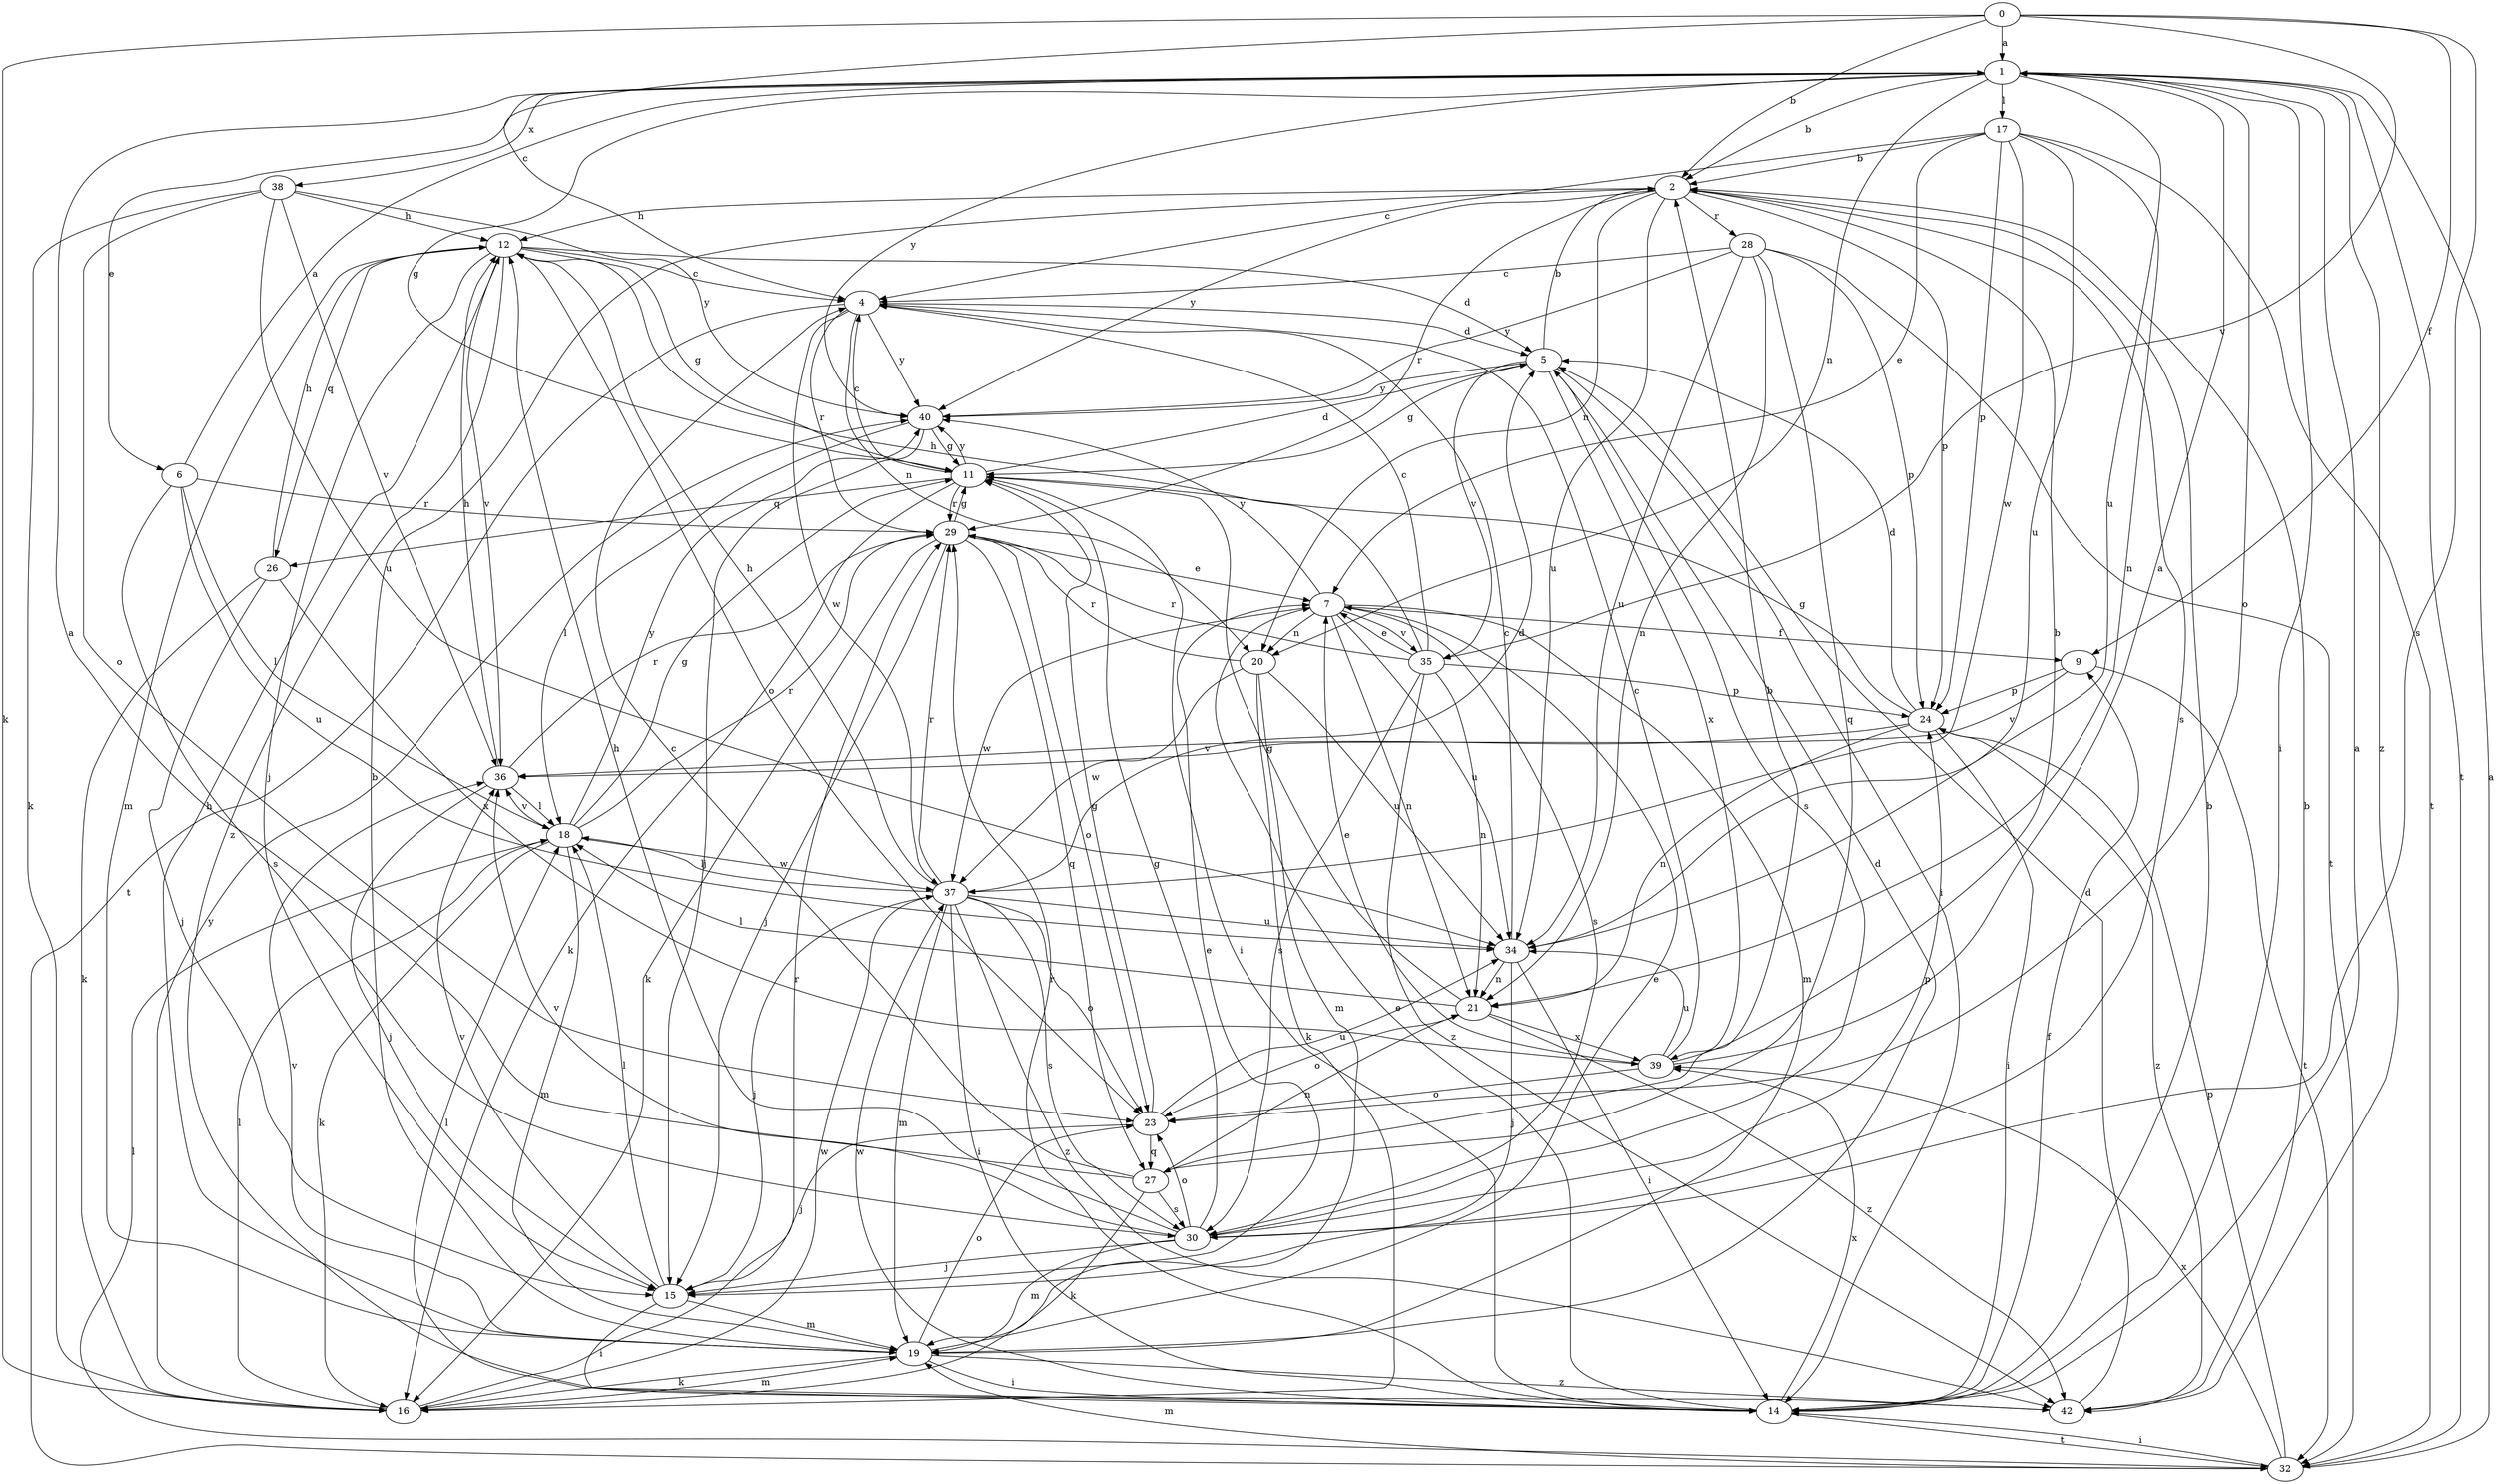 strict digraph  {
0;
1;
2;
4;
5;
6;
7;
9;
11;
12;
14;
15;
16;
17;
18;
19;
20;
21;
23;
24;
26;
27;
28;
29;
30;
32;
34;
35;
36;
37;
38;
39;
40;
42;
0 -> 1  [label=a];
0 -> 2  [label=b];
0 -> 4  [label=c];
0 -> 9  [label=f];
0 -> 16  [label=k];
0 -> 30  [label=s];
0 -> 35  [label=v];
1 -> 2  [label=b];
1 -> 6  [label=e];
1 -> 11  [label=g];
1 -> 14  [label=i];
1 -> 17  [label=l];
1 -> 20  [label=n];
1 -> 23  [label=o];
1 -> 32  [label=t];
1 -> 34  [label=u];
1 -> 38  [label=x];
1 -> 40  [label=y];
1 -> 42  [label=z];
2 -> 12  [label=h];
2 -> 20  [label=n];
2 -> 24  [label=p];
2 -> 28  [label=r];
2 -> 29  [label=r];
2 -> 30  [label=s];
2 -> 34  [label=u];
2 -> 40  [label=y];
4 -> 5  [label=d];
4 -> 20  [label=n];
4 -> 29  [label=r];
4 -> 32  [label=t];
4 -> 37  [label=w];
4 -> 40  [label=y];
5 -> 2  [label=b];
5 -> 11  [label=g];
5 -> 14  [label=i];
5 -> 30  [label=s];
5 -> 35  [label=v];
5 -> 39  [label=x];
5 -> 40  [label=y];
6 -> 1  [label=a];
6 -> 18  [label=l];
6 -> 29  [label=r];
6 -> 30  [label=s];
6 -> 34  [label=u];
7 -> 9  [label=f];
7 -> 19  [label=m];
7 -> 20  [label=n];
7 -> 21  [label=n];
7 -> 30  [label=s];
7 -> 34  [label=u];
7 -> 35  [label=v];
7 -> 37  [label=w];
7 -> 40  [label=y];
9 -> 24  [label=p];
9 -> 32  [label=t];
9 -> 36  [label=v];
11 -> 4  [label=c];
11 -> 5  [label=d];
11 -> 14  [label=i];
11 -> 16  [label=k];
11 -> 26  [label=q];
11 -> 29  [label=r];
11 -> 40  [label=y];
12 -> 4  [label=c];
12 -> 5  [label=d];
12 -> 11  [label=g];
12 -> 15  [label=j];
12 -> 19  [label=m];
12 -> 23  [label=o];
12 -> 26  [label=q];
12 -> 36  [label=v];
12 -> 42  [label=z];
14 -> 1  [label=a];
14 -> 2  [label=b];
14 -> 7  [label=e];
14 -> 9  [label=f];
14 -> 18  [label=l];
14 -> 29  [label=r];
14 -> 32  [label=t];
14 -> 37  [label=w];
14 -> 39  [label=x];
15 -> 7  [label=e];
15 -> 14  [label=i];
15 -> 18  [label=l];
15 -> 19  [label=m];
15 -> 36  [label=v];
16 -> 18  [label=l];
16 -> 19  [label=m];
16 -> 29  [label=r];
16 -> 37  [label=w];
16 -> 40  [label=y];
17 -> 2  [label=b];
17 -> 4  [label=c];
17 -> 7  [label=e];
17 -> 21  [label=n];
17 -> 24  [label=p];
17 -> 32  [label=t];
17 -> 34  [label=u];
17 -> 37  [label=w];
18 -> 11  [label=g];
18 -> 16  [label=k];
18 -> 19  [label=m];
18 -> 29  [label=r];
18 -> 36  [label=v];
18 -> 37  [label=w];
18 -> 40  [label=y];
19 -> 2  [label=b];
19 -> 5  [label=d];
19 -> 7  [label=e];
19 -> 12  [label=h];
19 -> 14  [label=i];
19 -> 16  [label=k];
19 -> 23  [label=o];
19 -> 36  [label=v];
19 -> 42  [label=z];
20 -> 16  [label=k];
20 -> 19  [label=m];
20 -> 29  [label=r];
20 -> 34  [label=u];
20 -> 37  [label=w];
21 -> 11  [label=g];
21 -> 18  [label=l];
21 -> 23  [label=o];
21 -> 39  [label=x];
21 -> 42  [label=z];
23 -> 11  [label=g];
23 -> 15  [label=j];
23 -> 27  [label=q];
23 -> 34  [label=u];
24 -> 5  [label=d];
24 -> 11  [label=g];
24 -> 14  [label=i];
24 -> 21  [label=n];
24 -> 36  [label=v];
24 -> 42  [label=z];
26 -> 12  [label=h];
26 -> 15  [label=j];
26 -> 16  [label=k];
26 -> 39  [label=x];
27 -> 1  [label=a];
27 -> 2  [label=b];
27 -> 4  [label=c];
27 -> 16  [label=k];
27 -> 21  [label=n];
27 -> 30  [label=s];
28 -> 4  [label=c];
28 -> 21  [label=n];
28 -> 24  [label=p];
28 -> 27  [label=q];
28 -> 32  [label=t];
28 -> 34  [label=u];
28 -> 40  [label=y];
29 -> 7  [label=e];
29 -> 11  [label=g];
29 -> 15  [label=j];
29 -> 16  [label=k];
29 -> 23  [label=o];
29 -> 27  [label=q];
30 -> 11  [label=g];
30 -> 12  [label=h];
30 -> 15  [label=j];
30 -> 19  [label=m];
30 -> 23  [label=o];
30 -> 24  [label=p];
30 -> 36  [label=v];
32 -> 1  [label=a];
32 -> 14  [label=i];
32 -> 18  [label=l];
32 -> 19  [label=m];
32 -> 24  [label=p];
32 -> 39  [label=x];
34 -> 4  [label=c];
34 -> 14  [label=i];
34 -> 15  [label=j];
34 -> 21  [label=n];
35 -> 4  [label=c];
35 -> 7  [label=e];
35 -> 12  [label=h];
35 -> 21  [label=n];
35 -> 24  [label=p];
35 -> 29  [label=r];
35 -> 30  [label=s];
35 -> 42  [label=z];
36 -> 12  [label=h];
36 -> 15  [label=j];
36 -> 18  [label=l];
36 -> 29  [label=r];
37 -> 5  [label=d];
37 -> 12  [label=h];
37 -> 14  [label=i];
37 -> 15  [label=j];
37 -> 18  [label=l];
37 -> 19  [label=m];
37 -> 23  [label=o];
37 -> 29  [label=r];
37 -> 30  [label=s];
37 -> 34  [label=u];
37 -> 42  [label=z];
38 -> 12  [label=h];
38 -> 16  [label=k];
38 -> 23  [label=o];
38 -> 34  [label=u];
38 -> 36  [label=v];
38 -> 40  [label=y];
39 -> 1  [label=a];
39 -> 2  [label=b];
39 -> 4  [label=c];
39 -> 7  [label=e];
39 -> 23  [label=o];
39 -> 34  [label=u];
40 -> 11  [label=g];
40 -> 15  [label=j];
40 -> 18  [label=l];
42 -> 2  [label=b];
42 -> 5  [label=d];
}
